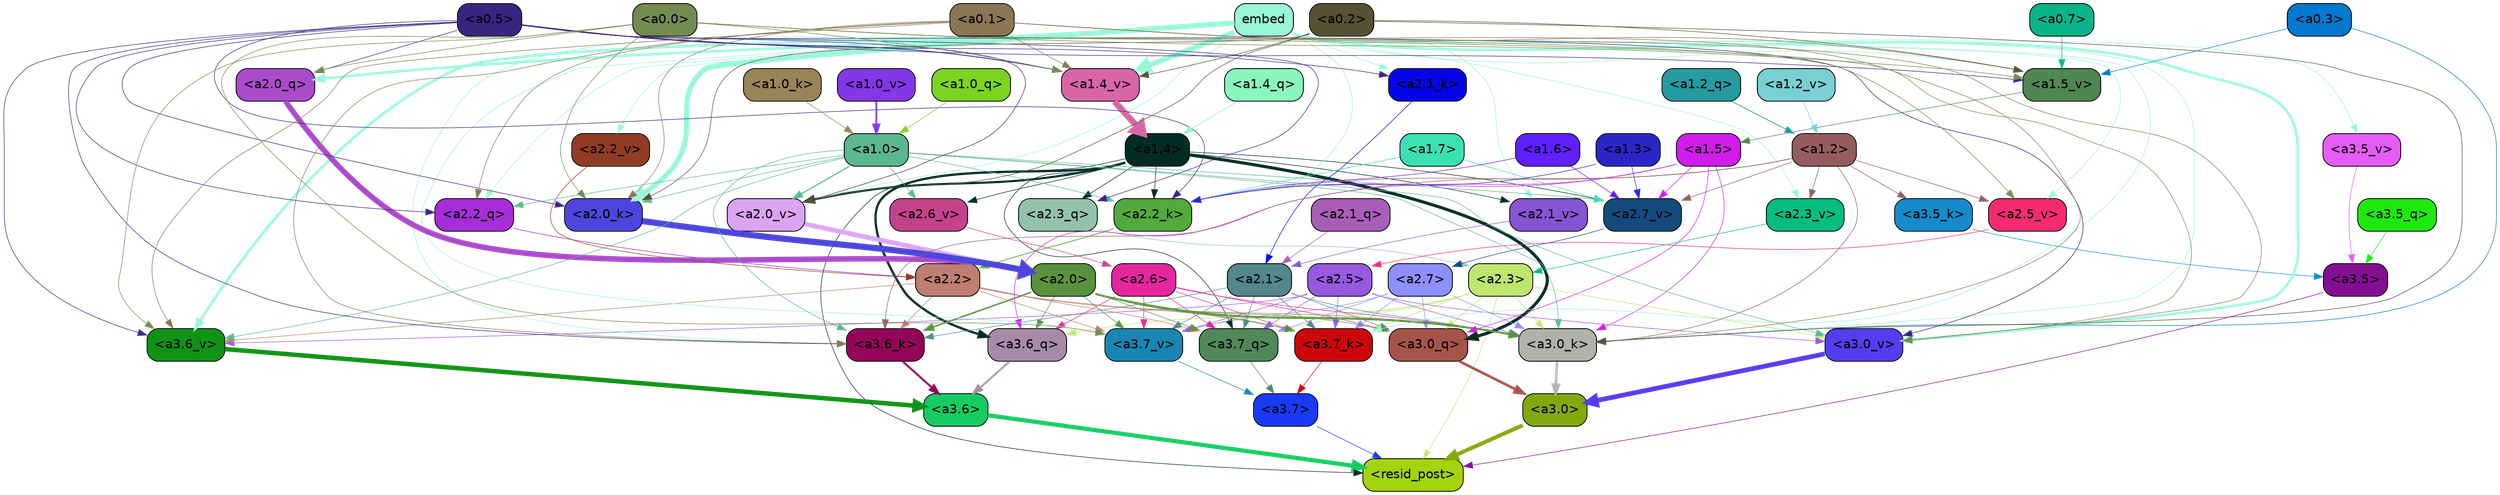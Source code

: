 strict digraph "" {
	graph [bgcolor=transparent,
		layout=dot,
		overlap=false,
		splines=true
	];
	"<a3.7>"	[color=black,
		fillcolor="#1a3af7",
		fontname=Helvetica,
		shape=box,
		style="filled, rounded"];
	"<resid_post>"	[color=black,
		fillcolor="#a4d40e",
		fontname=Helvetica,
		shape=box,
		style="filled, rounded"];
	"<a3.7>" -> "<resid_post>"	[color="#1a3af7",
		penwidth=0.6];
	"<a3.6>"	[color=black,
		fillcolor="#15cc62",
		fontname=Helvetica,
		shape=box,
		style="filled, rounded"];
	"<a3.6>" -> "<resid_post>"	[color="#15cc62",
		penwidth=4.648244500160217];
	"<a3.5>"	[color=black,
		fillcolor="#840e92",
		fontname=Helvetica,
		shape=box,
		style="filled, rounded"];
	"<a3.5>" -> "<resid_post>"	[color="#840e92",
		penwidth=0.6];
	"<a3.0>"	[color=black,
		fillcolor="#81a90e",
		fontname=Helvetica,
		shape=box,
		style="filled, rounded"];
	"<a3.0>" -> "<resid_post>"	[color="#81a90e",
		penwidth=4.3288813829422];
	"<a2.3>"	[color=black,
		fillcolor="#bee66e",
		fontname=Helvetica,
		shape=box,
		style="filled, rounded"];
	"<a2.3>" -> "<resid_post>"	[color="#bee66e",
		penwidth=0.6];
	"<a3.7_q>"	[color=black,
		fillcolor="#508859",
		fontname=Helvetica,
		shape=box,
		style="filled, rounded"];
	"<a2.3>" -> "<a3.7_q>"	[color="#bee66e",
		penwidth=0.6];
	"<a3.6_q>"	[color=black,
		fillcolor="#a68ba8",
		fontname=Helvetica,
		shape=box,
		style="filled, rounded"];
	"<a2.3>" -> "<a3.6_q>"	[color="#bee66e",
		penwidth=0.6];
	"<a3.0_q>"	[color=black,
		fillcolor="#a65449",
		fontname=Helvetica,
		shape=box,
		style="filled, rounded"];
	"<a2.3>" -> "<a3.0_q>"	[color="#bee66e",
		penwidth=0.6];
	"<a3.7_k>"	[color=black,
		fillcolor="#cd0709",
		fontname=Helvetica,
		shape=box,
		style="filled, rounded"];
	"<a2.3>" -> "<a3.7_k>"	[color="#bee66e",
		penwidth=0.6];
	"<a3.0_k>"	[color=black,
		fillcolor="#b2b2ac",
		fontname=Helvetica,
		shape=box,
		style="filled, rounded"];
	"<a2.3>" -> "<a3.0_k>"	[color="#bee66e",
		penwidth=0.6];
	"<a3.7_v>"	[color=black,
		fillcolor="#1886b3",
		fontname=Helvetica,
		shape=box,
		style="filled, rounded"];
	"<a2.3>" -> "<a3.7_v>"	[color="#bee66e",
		penwidth=0.6];
	"<a3.0_v>"	[color=black,
		fillcolor="#563cf1",
		fontname=Helvetica,
		shape=box,
		style="filled, rounded"];
	"<a2.3>" -> "<a3.0_v>"	[color="#bee66e",
		penwidth=0.6];
	"<a1.4>"	[color=black,
		fillcolor="#022b23",
		fontname=Helvetica,
		shape=box,
		style="filled, rounded"];
	"<a1.4>" -> "<resid_post>"	[color="#022b23",
		penwidth=0.6];
	"<a1.4>" -> "<a3.7_q>"	[color="#022b23",
		penwidth=0.6];
	"<a1.4>" -> "<a3.6_q>"	[color="#022b23",
		penwidth=2.5397292599081993];
	"<a1.4>" -> "<a3.0_q>"	[color="#022b23",
		penwidth=3.3985572457313538];
	"<a2.3_q>"	[color=black,
		fillcolor="#93c2ac",
		fontname=Helvetica,
		shape=box,
		style="filled, rounded"];
	"<a1.4>" -> "<a2.3_q>"	[color="#022b23",
		penwidth=0.6];
	"<a2.2_k>"	[color=black,
		fillcolor="#53a93b",
		fontname=Helvetica,
		shape=box,
		style="filled, rounded"];
	"<a1.4>" -> "<a2.2_k>"	[color="#022b23",
		penwidth=0.6];
	"<a2.7_v>"	[color=black,
		fillcolor="#124b7c",
		fontname=Helvetica,
		shape=box,
		style="filled, rounded"];
	"<a1.4>" -> "<a2.7_v>"	[color="#022b23",
		penwidth=0.6];
	"<a2.6_v>"	[color=black,
		fillcolor="#c4428a",
		fontname=Helvetica,
		shape=box,
		style="filled, rounded"];
	"<a1.4>" -> "<a2.6_v>"	[color="#022b23",
		penwidth=0.6];
	"<a2.1_v>"	[color=black,
		fillcolor="#8454d2",
		fontname=Helvetica,
		shape=box,
		style="filled, rounded"];
	"<a1.4>" -> "<a2.1_v>"	[color="#022b23",
		penwidth=0.6];
	"<a2.0_v>"	[color=black,
		fillcolor="#daa4f3",
		fontname=Helvetica,
		shape=box,
		style="filled, rounded"];
	"<a1.4>" -> "<a2.0_v>"	[color="#022b23",
		penwidth=2.3308929204940796];
	"<a3.7_q>" -> "<a3.7>"	[color="#508859",
		penwidth=0.6];
	"<a3.6_q>" -> "<a3.6>"	[color="#a68ba8",
		penwidth=2.03758105635643];
	"<a3.5_q>"	[color=black,
		fillcolor="#1cea0c",
		fontname=Helvetica,
		shape=box,
		style="filled, rounded"];
	"<a3.5_q>" -> "<a3.5>"	[color="#1cea0c",
		penwidth=0.6];
	"<a3.0_q>" -> "<a3.0>"	[color="#a65449",
		penwidth=2.8638100624084473];
	"<a3.7_k>" -> "<a3.7>"	[color="#cd0709",
		penwidth=0.6];
	"<a3.6_k>"	[color=black,
		fillcolor="#940658",
		fontname=Helvetica,
		shape=box,
		style="filled, rounded"];
	"<a3.6_k>" -> "<a3.6>"	[color="#940658",
		penwidth=2.174198240041733];
	"<a3.5_k>"	[color=black,
		fillcolor="#158bcc",
		fontname=Helvetica,
		shape=box,
		style="filled, rounded"];
	"<a3.5_k>" -> "<a3.5>"	[color="#158bcc",
		penwidth=0.6];
	"<a3.0_k>" -> "<a3.0>"	[color="#b2b2ac",
		penwidth=2.6274144649505615];
	"<a3.7_v>" -> "<a3.7>"	[color="#1886b3",
		penwidth=0.6];
	"<a3.6_v>"	[color=black,
		fillcolor="#0f9315",
		fontname=Helvetica,
		shape=box,
		style="filled, rounded"];
	"<a3.6_v>" -> "<a3.6>"	[color="#0f9315",
		penwidth=5.002329230308533];
	"<a3.5_v>"	[color=black,
		fillcolor="#e65cf9",
		fontname=Helvetica,
		shape=box,
		style="filled, rounded"];
	"<a3.5_v>" -> "<a3.5>"	[color="#e65cf9",
		penwidth=0.6];
	"<a3.0_v>" -> "<a3.0>"	[color="#563cf1",
		penwidth=5.188832879066467];
	"<a2.7>"	[color=black,
		fillcolor="#8d8ffa",
		fontname=Helvetica,
		shape=box,
		style="filled, rounded"];
	"<a2.7>" -> "<a3.7_q>"	[color="#8d8ffa",
		penwidth=0.6];
	"<a2.7>" -> "<a3.0_q>"	[color="#8d8ffa",
		penwidth=0.6];
	"<a2.7>" -> "<a3.7_k>"	[color="#8d8ffa",
		penwidth=0.6];
	"<a2.7>" -> "<a3.0_k>"	[color="#8d8ffa",
		penwidth=0.6];
	"<a2.7>" -> "<a3.7_v>"	[color="#8d8ffa",
		penwidth=0.6];
	"<a2.6>"	[color=black,
		fillcolor="#e6269f",
		fontname=Helvetica,
		shape=box,
		style="filled, rounded"];
	"<a2.6>" -> "<a3.7_q>"	[color="#e6269f",
		penwidth=0.6];
	"<a2.6>" -> "<a3.6_q>"	[color="#e6269f",
		penwidth=0.6];
	"<a2.6>" -> "<a3.0_q>"	[color="#e6269f",
		penwidth=0.6];
	"<a2.6>" -> "<a3.7_k>"	[color="#e6269f",
		penwidth=0.6];
	"<a2.6>" -> "<a3.0_k>"	[color="#e6269f",
		penwidth=0.6];
	"<a2.6>" -> "<a3.7_v>"	[color="#e6269f",
		penwidth=0.6];
	"<a2.5>"	[color=black,
		fillcolor="#9759e0",
		fontname=Helvetica,
		shape=box,
		style="filled, rounded"];
	"<a2.5>" -> "<a3.7_q>"	[color="#9759e0",
		penwidth=0.6];
	"<a2.5>" -> "<a3.7_k>"	[color="#9759e0",
		penwidth=0.6];
	"<a2.5>" -> "<a3.0_k>"	[color="#9759e0",
		penwidth=0.6];
	"<a2.5>" -> "<a3.7_v>"	[color="#9759e0",
		penwidth=0.6];
	"<a2.5>" -> "<a3.6_v>"	[color="#9759e0",
		penwidth=0.6];
	"<a2.5>" -> "<a3.0_v>"	[color="#9759e0",
		penwidth=0.6];
	"<a2.2>"	[color=black,
		fillcolor="#be7e71",
		fontname=Helvetica,
		shape=box,
		style="filled, rounded"];
	"<a2.2>" -> "<a3.7_q>"	[color="#be7e71",
		penwidth=0.6];
	"<a2.2>" -> "<a3.7_k>"	[color="#be7e71",
		penwidth=0.6];
	"<a2.2>" -> "<a3.6_k>"	[color="#be7e71",
		penwidth=0.6];
	"<a2.2>" -> "<a3.0_k>"	[color="#be7e71",
		penwidth=0.6];
	"<a2.2>" -> "<a3.7_v>"	[color="#be7e71",
		penwidth=0.6];
	"<a2.2>" -> "<a3.6_v>"	[color="#be7e71",
		penwidth=0.6];
	"<a2.1>"	[color=black,
		fillcolor="#53868d",
		fontname=Helvetica,
		shape=box,
		style="filled, rounded"];
	"<a2.1>" -> "<a3.7_q>"	[color="#53868d",
		penwidth=0.6];
	"<a2.1>" -> "<a3.0_q>"	[color="#53868d",
		penwidth=0.6];
	"<a2.1>" -> "<a3.7_k>"	[color="#53868d",
		penwidth=0.6];
	"<a2.1>" -> "<a3.6_k>"	[color="#53868d",
		penwidth=0.6];
	"<a2.1>" -> "<a3.0_k>"	[color="#53868d",
		penwidth=0.6];
	"<a2.1>" -> "<a3.7_v>"	[color="#53868d",
		penwidth=0.6];
	"<a2.0>"	[color=black,
		fillcolor="#59923f",
		fontname=Helvetica,
		shape=box,
		style="filled, rounded"];
	"<a2.0>" -> "<a3.7_q>"	[color="#59923f",
		penwidth=0.6];
	"<a2.0>" -> "<a3.6_q>"	[color="#59923f",
		penwidth=0.6];
	"<a2.0>" -> "<a3.0_q>"	[color="#59923f",
		penwidth=0.6];
	"<a2.0>" -> "<a3.7_k>"	[color="#59923f",
		penwidth=0.6];
	"<a2.0>" -> "<a3.6_k>"	[color="#59923f",
		penwidth=1.5717863738536835];
	"<a2.0>" -> "<a3.0_k>"	[color="#59923f",
		penwidth=2.205150544643402];
	"<a2.0>" -> "<a3.7_v>"	[color="#59923f",
		penwidth=0.6];
	"<a1.5>"	[color=black,
		fillcolor="#d11ceb",
		fontname=Helvetica,
		shape=box,
		style="filled, rounded"];
	"<a1.5>" -> "<a3.6_q>"	[color="#d11ceb",
		penwidth=0.6];
	"<a1.5>" -> "<a3.0_q>"	[color="#d11ceb",
		penwidth=0.6];
	"<a1.5>" -> "<a3.0_k>"	[color="#d11ceb",
		penwidth=0.6];
	"<a1.5>" -> "<a2.2_k>"	[color="#d11ceb",
		penwidth=0.6];
	"<a1.5>" -> "<a2.7_v>"	[color="#d11ceb",
		penwidth=0.6];
	embed	[color=black,
		fillcolor="#99f6d6",
		fontname=Helvetica,
		shape=box,
		style="filled, rounded"];
	embed -> "<a3.7_k>"	[color="#99f6d6",
		penwidth=0.6];
	embed -> "<a3.6_k>"	[color="#99f6d6",
		penwidth=0.6];
	embed -> "<a3.0_k>"	[color="#99f6d6",
		penwidth=0.6];
	embed -> "<a3.7_v>"	[color="#99f6d6",
		penwidth=0.6];
	embed -> "<a3.6_v>"	[color="#99f6d6",
		penwidth=2.882729172706604];
	embed -> "<a3.5_v>"	[color="#99f6d6",
		penwidth=0.6];
	embed -> "<a3.0_v>"	[color="#99f6d6",
		penwidth=2.812090039253235];
	"<a2.2_q>"	[color=black,
		fillcolor="#a62dd8",
		fontname=Helvetica,
		shape=box,
		style="filled, rounded"];
	embed -> "<a2.2_q>"	[color="#99f6d6",
		penwidth=0.6];
	"<a2.0_q>"	[color=black,
		fillcolor="#ab4bcc",
		fontname=Helvetica,
		shape=box,
		style="filled, rounded"];
	embed -> "<a2.0_q>"	[color="#99f6d6",
		penwidth=2.773140072822571];
	embed -> "<a2.2_k>"	[color="#99f6d6",
		penwidth=0.6694881916046143];
	"<a2.1_k>"	[color=black,
		fillcolor="#0503e7",
		fontname=Helvetica,
		shape=box,
		style="filled, rounded"];
	embed -> "<a2.1_k>"	[color="#99f6d6",
		penwidth=0.6];
	"<a2.0_k>"	[color=black,
		fillcolor="#4d46de",
		fontname=Helvetica,
		shape=box,
		style="filled, rounded"];
	embed -> "<a2.0_k>"	[color="#99f6d6",
		penwidth=5.809704422950745];
	"<a2.5_v>"	[color=black,
		fillcolor="#f72b6f",
		fontname=Helvetica,
		shape=box,
		style="filled, rounded"];
	embed -> "<a2.5_v>"	[color="#99f6d6",
		penwidth=0.6];
	"<a2.3_v>"	[color=black,
		fillcolor="#05bd80",
		fontname=Helvetica,
		shape=box,
		style="filled, rounded"];
	embed -> "<a2.3_v>"	[color="#99f6d6",
		penwidth=0.6];
	"<a2.2_v>"	[color=black,
		fillcolor="#913c23",
		fontname=Helvetica,
		shape=box,
		style="filled, rounded"];
	embed -> "<a2.2_v>"	[color="#99f6d6",
		penwidth=0.6];
	embed -> "<a2.1_v>"	[color="#99f6d6",
		penwidth=0.6];
	embed -> "<a2.0_v>"	[color="#99f6d6",
		penwidth=0.6];
	"<a1.5_v>"	[color=black,
		fillcolor="#508652",
		fontname=Helvetica,
		shape=box,
		style="filled, rounded"];
	embed -> "<a1.5_v>"	[color="#99f6d6",
		penwidth=0.6];
	"<a1.4_v>"	[color=black,
		fillcolor="#d866a7",
		fontname=Helvetica,
		shape=box,
		style="filled, rounded"];
	embed -> "<a1.4_v>"	[color="#99f6d6",
		penwidth=5.930049657821655];
	"<a1.2>"	[color=black,
		fillcolor="#945c5d",
		fontname=Helvetica,
		shape=box,
		style="filled, rounded"];
	"<a1.2>" -> "<a3.6_k>"	[color="#945c5d",
		penwidth=0.6];
	"<a1.2>" -> "<a3.5_k>"	[color="#945c5d",
		penwidth=0.6];
	"<a1.2>" -> "<a3.0_k>"	[color="#945c5d",
		penwidth=0.6];
	"<a1.2>" -> "<a2.2_k>"	[color="#945c5d",
		penwidth=0.6];
	"<a1.2>" -> "<a2.7_v>"	[color="#945c5d",
		penwidth=0.6];
	"<a1.2>" -> "<a2.5_v>"	[color="#945c5d",
		penwidth=0.6];
	"<a1.2>" -> "<a2.3_v>"	[color="#945c5d",
		penwidth=0.6];
	"<a1.0>"	[color=black,
		fillcolor="#5bb78f",
		fontname=Helvetica,
		shape=box,
		style="filled, rounded"];
	"<a1.0>" -> "<a3.6_k>"	[color="#5bb78f",
		penwidth=0.6];
	"<a1.0>" -> "<a3.0_k>"	[color="#5bb78f",
		penwidth=0.6];
	"<a1.0>" -> "<a3.6_v>"	[color="#5bb78f",
		penwidth=0.6];
	"<a1.0>" -> "<a3.0_v>"	[color="#5bb78f",
		penwidth=0.6];
	"<a1.0>" -> "<a2.2_q>"	[color="#5bb78f",
		penwidth=0.6];
	"<a1.0>" -> "<a2.2_k>"	[color="#5bb78f",
		penwidth=0.6];
	"<a1.0>" -> "<a2.0_k>"	[color="#5bb78f",
		penwidth=0.6];
	"<a1.0>" -> "<a2.7_v>"	[color="#5bb78f",
		penwidth=0.6];
	"<a1.0>" -> "<a2.6_v>"	[color="#5bb78f",
		penwidth=0.6];
	"<a1.0>" -> "<a2.0_v>"	[color="#5bb78f",
		penwidth=1.2632839679718018];
	"<a0.5>"	[color=black,
		fillcolor="#392581",
		fontname=Helvetica,
		shape=box,
		style="filled, rounded"];
	"<a0.5>" -> "<a3.6_k>"	[color="#392581",
		penwidth=0.6];
	"<a0.5>" -> "<a3.6_v>"	[color="#392581",
		penwidth=0.6];
	"<a0.5>" -> "<a3.0_v>"	[color="#392581",
		penwidth=0.6281400918960571];
	"<a0.5>" -> "<a2.3_q>"	[color="#392581",
		penwidth=0.6];
	"<a0.5>" -> "<a2.2_q>"	[color="#392581",
		penwidth=0.6];
	"<a0.5>" -> "<a2.0_q>"	[color="#392581",
		penwidth=0.6];
	"<a0.5>" -> "<a2.2_k>"	[color="#392581",
		penwidth=0.6];
	"<a0.5>" -> "<a2.1_k>"	[color="#392581",
		penwidth=0.6];
	"<a0.5>" -> "<a2.0_k>"	[color="#392581",
		penwidth=0.6196913719177246];
	"<a0.5>" -> "<a2.0_v>"	[color="#392581",
		penwidth=0.6];
	"<a0.5>" -> "<a1.5_v>"	[color="#392581",
		penwidth=0.6];
	"<a0.5>" -> "<a1.4_v>"	[color="#392581",
		penwidth=0.9038386344909668];
	"<a0.1>"	[color=black,
		fillcolor="#897655",
		fontname=Helvetica,
		shape=box,
		style="filled, rounded"];
	"<a0.1>" -> "<a3.6_k>"	[color="#897655",
		penwidth=0.6];
	"<a0.1>" -> "<a3.0_k>"	[color="#897655",
		penwidth=0.6];
	"<a0.1>" -> "<a3.6_v>"	[color="#897655",
		penwidth=0.6];
	"<a0.1>" -> "<a3.0_v>"	[color="#897655",
		penwidth=0.6];
	"<a0.1>" -> "<a2.2_q>"	[color="#897655",
		penwidth=0.6];
	"<a0.1>" -> "<a2.0_k>"	[color="#897655",
		penwidth=0.6];
	"<a0.1>" -> "<a1.5_v>"	[color="#897655",
		penwidth=0.6];
	"<a0.1>" -> "<a1.4_v>"	[color="#897655",
		penwidth=0.6];
	"<a0.3>"	[color=black,
		fillcolor="#0378cf",
		fontname=Helvetica,
		shape=box,
		style="filled, rounded"];
	"<a0.3>" -> "<a3.0_k>"	[color="#0378cf",
		penwidth=0.6];
	"<a0.3>" -> "<a1.5_v>"	[color="#0378cf",
		penwidth=0.6];
	"<a0.2>"	[color=black,
		fillcolor="#565133",
		fontname=Helvetica,
		shape=box,
		style="filled, rounded"];
	"<a0.2>" -> "<a3.0_k>"	[color="#565133",
		penwidth=0.6];
	"<a0.2>" -> "<a2.0_k>"	[color="#565133",
		penwidth=0.6];
	"<a0.2>" -> "<a2.0_v>"	[color="#565133",
		penwidth=0.6];
	"<a0.2>" -> "<a1.5_v>"	[color="#565133",
		penwidth=0.6];
	"<a0.2>" -> "<a1.4_v>"	[color="#565133",
		penwidth=0.6];
	"<a0.0>"	[color=black,
		fillcolor="#728b50",
		fontname=Helvetica,
		shape=box,
		style="filled, rounded"];
	"<a0.0>" -> "<a3.7_v>"	[color="#728b50",
		penwidth=0.6];
	"<a0.0>" -> "<a3.6_v>"	[color="#728b50",
		penwidth=0.6];
	"<a0.0>" -> "<a3.0_v>"	[color="#728b50",
		penwidth=0.6];
	"<a0.0>" -> "<a2.0_q>"	[color="#728b50",
		penwidth=0.6];
	"<a0.0>" -> "<a2.0_k>"	[color="#728b50",
		penwidth=0.6];
	"<a0.0>" -> "<a2.5_v>"	[color="#728b50",
		penwidth=0.6];
	"<a0.0>" -> "<a1.5_v>"	[color="#728b50",
		penwidth=0.6];
	"<a0.0>" -> "<a1.4_v>"	[color="#728b50",
		penwidth=0.6];
	"<a2.3_q>" -> "<a2.3>"	[color="#93c2ac",
		penwidth=0.6];
	"<a2.2_q>" -> "<a2.2>"	[color="#a62dd8",
		penwidth=0.6299107074737549];
	"<a2.1_q>"	[color=black,
		fillcolor="#a95db7",
		fontname=Helvetica,
		shape=box,
		style="filled, rounded"];
	"<a2.1_q>" -> "<a2.1>"	[color="#a95db7",
		penwidth=0.6];
	"<a2.0_q>" -> "<a2.0>"	[color="#ab4bcc",
		penwidth=6.081655263900757];
	"<a2.2_k>" -> "<a2.2>"	[color="#53a93b",
		penwidth=0.8337457180023193];
	"<a2.1_k>" -> "<a2.1>"	[color="#0503e7",
		penwidth=0.6];
	"<a2.0_k>" -> "<a2.0>"	[color="#4d46de",
		penwidth=6.795950889587402];
	"<a2.7_v>" -> "<a2.7>"	[color="#124b7c",
		penwidth=0.6];
	"<a2.6_v>" -> "<a2.6>"	[color="#c4428a",
		penwidth=0.6];
	"<a2.5_v>" -> "<a2.5>"	[color="#f72b6f",
		penwidth=0.6];
	"<a2.3_v>" -> "<a2.3>"	[color="#05bd80",
		penwidth=0.6];
	"<a2.2_v>" -> "<a2.2>"	[color="#913c23",
		penwidth=0.6];
	"<a2.1_v>" -> "<a2.1>"	[color="#8454d2",
		penwidth=0.6];
	"<a2.0_v>" -> "<a2.0>"	[color="#daa4f3",
		penwidth=5.211444020271301];
	"<a1.7>"	[color=black,
		fillcolor="#3be1b3",
		fontname=Helvetica,
		shape=box,
		style="filled, rounded"];
	"<a1.7>" -> "<a2.2_k>"	[color="#3be1b3",
		penwidth=0.6];
	"<a1.7>" -> "<a2.7_v>"	[color="#3be1b3",
		penwidth=0.6];
	"<a1.6>"	[color=black,
		fillcolor="#5f1fff",
		fontname=Helvetica,
		shape=box,
		style="filled, rounded"];
	"<a1.6>" -> "<a2.2_k>"	[color="#5f1fff",
		penwidth=0.6];
	"<a1.6>" -> "<a2.7_v>"	[color="#5f1fff",
		penwidth=0.6];
	"<a1.3>"	[color=black,
		fillcolor="#2c26c9",
		fontname=Helvetica,
		shape=box,
		style="filled, rounded"];
	"<a1.3>" -> "<a2.2_k>"	[color="#2c26c9",
		penwidth=0.6];
	"<a1.3>" -> "<a2.7_v>"	[color="#2c26c9",
		penwidth=0.6];
	"<a1.4_q>"	[color=black,
		fillcolor="#89f7bb",
		fontname=Helvetica,
		shape=box,
		style="filled, rounded"];
	"<a1.4_q>" -> "<a1.4>"	[color="#89f7bb",
		penwidth=0.6];
	"<a1.2_q>"	[color=black,
		fillcolor="#239ba1",
		fontname=Helvetica,
		shape=box,
		style="filled, rounded"];
	"<a1.2_q>" -> "<a1.2>"	[color="#239ba1",
		penwidth=0.7635738849639893];
	"<a1.0_q>"	[color=black,
		fillcolor="#7bd420",
		fontname=Helvetica,
		shape=box,
		style="filled, rounded"];
	"<a1.0_q>" -> "<a1.0>"	[color="#7bd420",
		penwidth=0.6];
	"<a1.0_k>"	[color=black,
		fillcolor="#978458",
		fontname=Helvetica,
		shape=box,
		style="filled, rounded"];
	"<a1.0_k>" -> "<a1.0>"	[color="#978458",
		penwidth=0.6];
	"<a1.5_v>" -> "<a1.5>"	[color="#508652",
		penwidth=0.6];
	"<a1.4_v>" -> "<a1.4>"	[color="#d866a7",
		penwidth=7.066803693771362];
	"<a1.2_v>"	[color=black,
		fillcolor="#78d0d3",
		fontname=Helvetica,
		shape=box,
		style="filled, rounded"];
	"<a1.2_v>" -> "<a1.2>"	[color="#78d0d3",
		penwidth=0.6];
	"<a1.0_v>"	[color=black,
		fillcolor="#8337e6",
		fontname=Helvetica,
		shape=box,
		style="filled, rounded"];
	"<a1.0_v>" -> "<a1.0>"	[color="#8337e6",
		penwidth=1.970656156539917];
	"<a0.7>"	[color=black,
		fillcolor="#08b48a",
		fontname=Helvetica,
		shape=box,
		style="filled, rounded"];
	"<a0.7>" -> "<a1.5_v>"	[color="#08b48a",
		penwidth=0.6];
}
